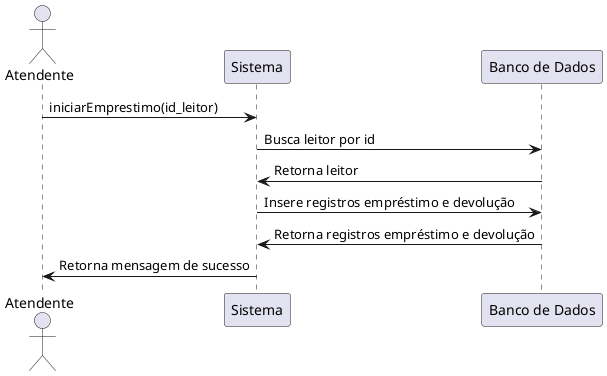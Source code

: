 @startuml

actor at as "Atendente"
participant sist as "Sistema"
participant banco as "Banco de Dados"

at->sist: iniciarEmprestimo(id_leitor)

sist->banco: Busca leitor por id

banco->sist: Retorna leitor

sist->banco: Insere registros empréstimo e devolução

banco->sist: Retorna registros empréstimo e devolução

sist->at: Retorna mensagem de sucesso

@enduml

